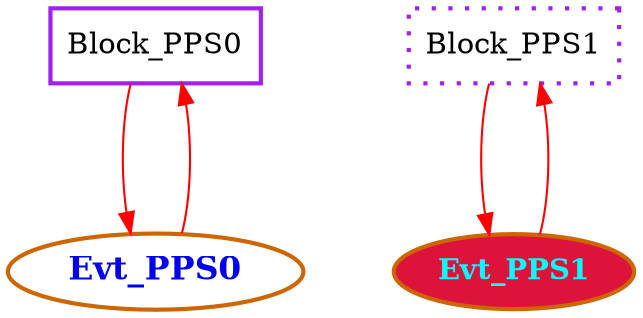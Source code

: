 digraph G {
graph [root="Demo",rankdir   = TB, nodesep           = 0.6, mindist     = 1.0, ranksep = 1.0, overlap = false]
node [style     = "filled", fillcolor = "white", color = "black"]
Block_PPS0[cpu="0", flags="0x00008007", type="block", tperiod="1000000000", pattern="PPS0_TEST", patentry="false", patexit="true", beamproc="undefined", bpentry="false", bpexit="false", qlo="false", qhi="false", qil="false", shape     = "rectangle", fillcolor = "white", penwidth=2, color = "purple"];
Evt_PPS0[cpu="0", flags="0x00022002", type="tmsg", toffs="0", pattern="PPS0_TEST", patentry="true", patexit="false", beamproc="undefined", bpentry="false", bpexit="false", fid="1", gid="0", evtno="0", beamin="0", bpcstart="0", sid="0", bpid="0", reqnobeam="0", vacc="0", id="0x1000000000000000", par="0x0000000000000234", tef="0", shape     = "oval", fillcolor = "white", fontname="Times-Bold", fontcolor = "blue2", fontsize="16", penwidth=2, color = "darkorange3"];
Block_PPS1[cpu="1", flags="0x00008208", type="blockalign", tperiod="1000000000", pattern="PPS1_TEST", patentry="false", patexit="true", beamproc="undefined", bpentry="false", bpexit="false", qlo="false", qhi="false", qil="false", shape     = "rectangle", style  = "dotted", fillcolor = "rosybrown1", penwidth=2, color = "purple"];
Evt_PPS1[cpu="1", flags="0x00012202", type="tmsg", toffs="0", pattern="PPS1_TEST", patentry="true", patexit="false", beamproc="undefined", bpentry="false", bpexit="false", fid="1", gid="0", evtno="0", beamin="0", bpcstart="0", sid="0", bpid="0", reqnobeam="0", vacc="0", id="0x1000000000000000", par="0x0000000000000234", tef="0", shape     = "oval", fillcolor = "rosybrown1", fillcolor = "crimson", fontname="Times-Bold", fontcolor = "cyan", penwidth=2, color = "darkorange3"];
Block_PPS0->Evt_PPS0 [type="defdst", color     = "red"];
Evt_PPS0->Block_PPS0 [type="defdst", color     = "red"];
Block_PPS1->Evt_PPS1 [type="defdst", color     = "red"];
Evt_PPS1->Block_PPS1 [type="defdst", color     = "red"];
}
//Block_PPS0#P2->xX->xX->xX->xX#P1->xX->xX->xX->xX#P0->xX->xX->xX->xX
//Block_PPS1#P2->xX->xX->xX->xX#P1->xX->xX->xX->xX#P0->xX->xX->xX->xX
//Covenants to honour:

//Patterns to judge:
//  PPS1_TEST
//Verdict: SAFE
